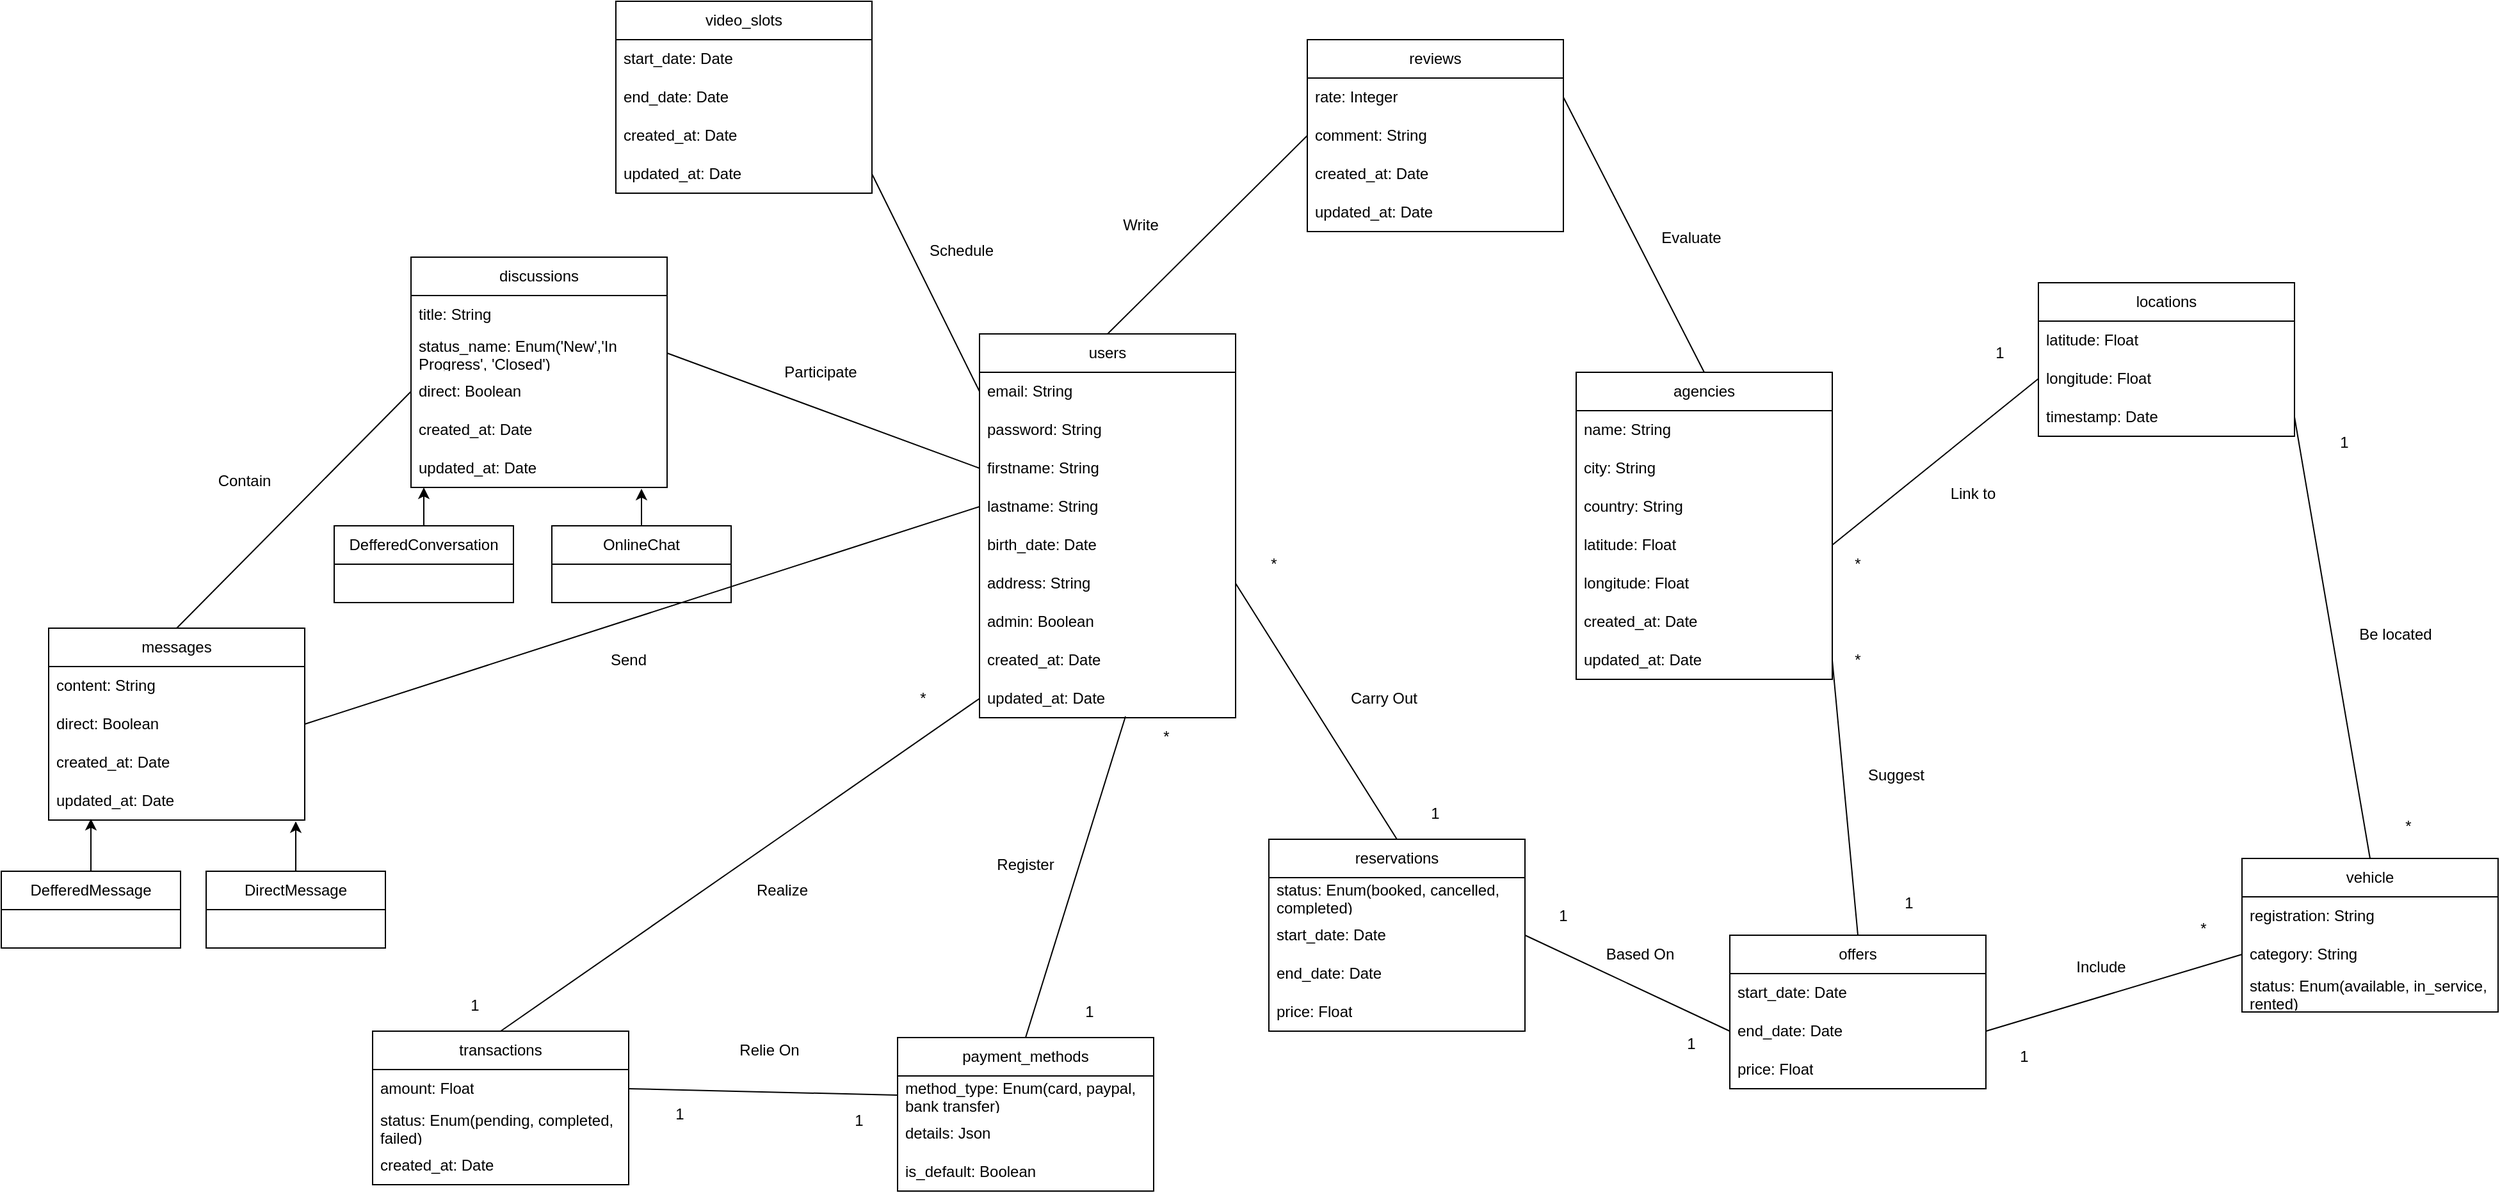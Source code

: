 <mxfile version="24.7.7">
  <diagram name="Page-1" id="HTvIIr98uRL_a_d4ipdB">
    <mxGraphModel dx="2876" dy="2272" grid="1" gridSize="10" guides="1" tooltips="1" connect="1" arrows="1" fold="1" page="1" pageScale="1" pageWidth="827" pageHeight="1169" math="0" shadow="0">
      <root>
        <mxCell id="0" />
        <mxCell id="1" parent="0" />
        <mxCell id="pW8ajcac4fSttpCpemU--8" value="users" style="swimlane;fontStyle=0;childLayout=stackLayout;horizontal=1;startSize=30;horizontalStack=0;resizeParent=1;resizeParentMax=0;resizeLast=0;collapsible=1;marginBottom=0;whiteSpace=wrap;html=1;direction=east;" parent="1" vertex="1">
          <mxGeometry x="314" y="240" width="200" height="300" as="geometry">
            <mxRectangle x="70" y="250" width="70" height="30" as="alternateBounds" />
          </mxGeometry>
        </mxCell>
        <mxCell id="pW8ajcac4fSttpCpemU--40" value="email: String" style="text;strokeColor=none;fillColor=none;align=left;verticalAlign=middle;spacingLeft=4;spacingRight=4;overflow=hidden;points=[[0,0.5],[1,0.5]];portConstraint=eastwest;rotatable=0;whiteSpace=wrap;html=1;" parent="pW8ajcac4fSttpCpemU--8" vertex="1">
          <mxGeometry y="30" width="200" height="30" as="geometry" />
        </mxCell>
        <mxCell id="pW8ajcac4fSttpCpemU--41" value="password: String" style="text;strokeColor=none;fillColor=none;align=left;verticalAlign=middle;spacingLeft=4;spacingRight=4;overflow=hidden;points=[[0,0.5],[1,0.5]];portConstraint=eastwest;rotatable=0;whiteSpace=wrap;html=1;" parent="pW8ajcac4fSttpCpemU--8" vertex="1">
          <mxGeometry y="60" width="200" height="30" as="geometry" />
        </mxCell>
        <mxCell id="pW8ajcac4fSttpCpemU--42" value="firstname: String" style="text;strokeColor=none;fillColor=none;align=left;verticalAlign=middle;spacingLeft=4;spacingRight=4;overflow=hidden;points=[[0,0.5],[1,0.5]];portConstraint=eastwest;rotatable=0;whiteSpace=wrap;html=1;" parent="pW8ajcac4fSttpCpemU--8" vertex="1">
          <mxGeometry y="90" width="200" height="30" as="geometry" />
        </mxCell>
        <mxCell id="pW8ajcac4fSttpCpemU--43" value="lastname: String" style="text;strokeColor=none;fillColor=none;align=left;verticalAlign=middle;spacingLeft=4;spacingRight=4;overflow=hidden;points=[[0,0.5],[1,0.5]];portConstraint=eastwest;rotatable=0;whiteSpace=wrap;html=1;" parent="pW8ajcac4fSttpCpemU--8" vertex="1">
          <mxGeometry y="120" width="200" height="30" as="geometry" />
        </mxCell>
        <mxCell id="r-kijd12sUwCmonQnRA--20" value="birth_date: Date" style="text;strokeColor=none;fillColor=none;align=left;verticalAlign=middle;spacingLeft=4;spacingRight=4;overflow=hidden;points=[[0,0.5],[1,0.5]];portConstraint=eastwest;rotatable=0;whiteSpace=wrap;html=1;" parent="pW8ajcac4fSttpCpemU--8" vertex="1">
          <mxGeometry y="150" width="200" height="30" as="geometry" />
        </mxCell>
        <mxCell id="POlcEpxpA0F8H1BoWV-a-1" value="address: String" style="text;strokeColor=none;fillColor=none;align=left;verticalAlign=middle;spacingLeft=4;spacingRight=4;overflow=hidden;points=[[0,0.5],[1,0.5]];portConstraint=eastwest;rotatable=0;whiteSpace=wrap;html=1;" parent="pW8ajcac4fSttpCpemU--8" vertex="1">
          <mxGeometry y="180" width="200" height="30" as="geometry" />
        </mxCell>
        <mxCell id="POlcEpxpA0F8H1BoWV-a-2" value="admin: Boolean" style="text;strokeColor=none;fillColor=none;align=left;verticalAlign=middle;spacingLeft=4;spacingRight=4;overflow=hidden;points=[[0,0.5],[1,0.5]];portConstraint=eastwest;rotatable=0;whiteSpace=wrap;html=1;" parent="pW8ajcac4fSttpCpemU--8" vertex="1">
          <mxGeometry y="210" width="200" height="30" as="geometry" />
        </mxCell>
        <mxCell id="POlcEpxpA0F8H1BoWV-a-11" value="created_at: Date" style="text;strokeColor=none;fillColor=none;align=left;verticalAlign=middle;spacingLeft=4;spacingRight=4;overflow=hidden;points=[[0,0.5],[1,0.5]];portConstraint=eastwest;rotatable=0;whiteSpace=wrap;html=1;" parent="pW8ajcac4fSttpCpemU--8" vertex="1">
          <mxGeometry y="240" width="200" height="30" as="geometry" />
        </mxCell>
        <mxCell id="POlcEpxpA0F8H1BoWV-a-12" value="updated_at: Date" style="text;strokeColor=none;fillColor=none;align=left;verticalAlign=middle;spacingLeft=4;spacingRight=4;overflow=hidden;points=[[0,0.5],[1,0.5]];portConstraint=eastwest;rotatable=0;whiteSpace=wrap;html=1;" parent="pW8ajcac4fSttpCpemU--8" vertex="1">
          <mxGeometry y="270" width="200" height="30" as="geometry" />
        </mxCell>
        <mxCell id="POlcEpxpA0F8H1BoWV-a-3" value="discussions" style="swimlane;fontStyle=0;childLayout=stackLayout;horizontal=1;startSize=30;horizontalStack=0;resizeParent=1;resizeParentMax=0;resizeLast=0;collapsible=1;marginBottom=0;whiteSpace=wrap;html=1;direction=east;" parent="1" vertex="1">
          <mxGeometry x="-130" y="180" width="200" height="180" as="geometry">
            <mxRectangle x="70" y="250" width="70" height="30" as="alternateBounds" />
          </mxGeometry>
        </mxCell>
        <mxCell id="POlcEpxpA0F8H1BoWV-a-4" value="title: String" style="text;strokeColor=none;fillColor=none;align=left;verticalAlign=middle;spacingLeft=4;spacingRight=4;overflow=hidden;points=[[0,0.5],[1,0.5]];portConstraint=eastwest;rotatable=0;whiteSpace=wrap;html=1;" parent="POlcEpxpA0F8H1BoWV-a-3" vertex="1">
          <mxGeometry y="30" width="200" height="30" as="geometry" />
        </mxCell>
        <mxCell id="POlcEpxpA0F8H1BoWV-a-5" value="status_name: Enum(&#39;New&#39;,&#39;In Progress&#39;, &#39;Closed&#39;)" style="text;strokeColor=none;fillColor=none;align=left;verticalAlign=middle;spacingLeft=4;spacingRight=4;overflow=hidden;points=[[0,0.5],[1,0.5]];portConstraint=eastwest;rotatable=0;whiteSpace=wrap;html=1;" parent="POlcEpxpA0F8H1BoWV-a-3" vertex="1">
          <mxGeometry y="60" width="200" height="30" as="geometry" />
        </mxCell>
        <mxCell id="POlcEpxpA0F8H1BoWV-a-6" value="direct: Boolean" style="text;strokeColor=none;fillColor=none;align=left;verticalAlign=middle;spacingLeft=4;spacingRight=4;overflow=hidden;points=[[0,0.5],[1,0.5]];portConstraint=eastwest;rotatable=0;whiteSpace=wrap;html=1;" parent="POlcEpxpA0F8H1BoWV-a-3" vertex="1">
          <mxGeometry y="90" width="200" height="30" as="geometry" />
        </mxCell>
        <mxCell id="POlcEpxpA0F8H1BoWV-a-13" value="created_at: Date" style="text;strokeColor=none;fillColor=none;align=left;verticalAlign=middle;spacingLeft=4;spacingRight=4;overflow=hidden;points=[[0,0.5],[1,0.5]];portConstraint=eastwest;rotatable=0;whiteSpace=wrap;html=1;" parent="POlcEpxpA0F8H1BoWV-a-3" vertex="1">
          <mxGeometry y="120" width="200" height="30" as="geometry" />
        </mxCell>
        <mxCell id="POlcEpxpA0F8H1BoWV-a-14" value="updated_at: Date" style="text;strokeColor=none;fillColor=none;align=left;verticalAlign=middle;spacingLeft=4;spacingRight=4;overflow=hidden;points=[[0,0.5],[1,0.5]];portConstraint=eastwest;rotatable=0;whiteSpace=wrap;html=1;" parent="POlcEpxpA0F8H1BoWV-a-3" vertex="1">
          <mxGeometry y="150" width="200" height="30" as="geometry" />
        </mxCell>
        <mxCell id="POlcEpxpA0F8H1BoWV-a-15" value="messages" style="swimlane;fontStyle=0;childLayout=stackLayout;horizontal=1;startSize=30;horizontalStack=0;resizeParent=1;resizeParentMax=0;resizeLast=0;collapsible=1;marginBottom=0;whiteSpace=wrap;html=1;direction=east;" parent="1" vertex="1">
          <mxGeometry x="-413" y="470" width="200" height="150" as="geometry">
            <mxRectangle x="70" y="250" width="70" height="30" as="alternateBounds" />
          </mxGeometry>
        </mxCell>
        <mxCell id="POlcEpxpA0F8H1BoWV-a-16" value="content: String" style="text;strokeColor=none;fillColor=none;align=left;verticalAlign=middle;spacingLeft=4;spacingRight=4;overflow=hidden;points=[[0,0.5],[1,0.5]];portConstraint=eastwest;rotatable=0;whiteSpace=wrap;html=1;" parent="POlcEpxpA0F8H1BoWV-a-15" vertex="1">
          <mxGeometry y="30" width="200" height="30" as="geometry" />
        </mxCell>
        <mxCell id="POlcEpxpA0F8H1BoWV-a-18" value="direct: Boolean" style="text;strokeColor=none;fillColor=none;align=left;verticalAlign=middle;spacingLeft=4;spacingRight=4;overflow=hidden;points=[[0,0.5],[1,0.5]];portConstraint=eastwest;rotatable=0;whiteSpace=wrap;html=1;" parent="POlcEpxpA0F8H1BoWV-a-15" vertex="1">
          <mxGeometry y="60" width="200" height="30" as="geometry" />
        </mxCell>
        <mxCell id="POlcEpxpA0F8H1BoWV-a-19" value="created_at: Date" style="text;strokeColor=none;fillColor=none;align=left;verticalAlign=middle;spacingLeft=4;spacingRight=4;overflow=hidden;points=[[0,0.5],[1,0.5]];portConstraint=eastwest;rotatable=0;whiteSpace=wrap;html=1;" parent="POlcEpxpA0F8H1BoWV-a-15" vertex="1">
          <mxGeometry y="90" width="200" height="30" as="geometry" />
        </mxCell>
        <mxCell id="POlcEpxpA0F8H1BoWV-a-20" value="updated_at: Date" style="text;strokeColor=none;fillColor=none;align=left;verticalAlign=middle;spacingLeft=4;spacingRight=4;overflow=hidden;points=[[0,0.5],[1,0.5]];portConstraint=eastwest;rotatable=0;whiteSpace=wrap;html=1;" parent="POlcEpxpA0F8H1BoWV-a-15" vertex="1">
          <mxGeometry y="120" width="200" height="30" as="geometry" />
        </mxCell>
        <mxCell id="POlcEpxpA0F8H1BoWV-a-21" value="DirectMessage" style="swimlane;fontStyle=0;childLayout=stackLayout;horizontal=1;startSize=30;horizontalStack=0;resizeParent=1;resizeParentMax=0;resizeLast=0;collapsible=1;marginBottom=0;whiteSpace=wrap;html=1;" parent="1" vertex="1">
          <mxGeometry x="-290" y="660" width="140" height="60" as="geometry" />
        </mxCell>
        <mxCell id="POlcEpxpA0F8H1BoWV-a-27" style="edgeStyle=orthogonalEdgeStyle;rounded=0;orthogonalLoop=1;jettySize=auto;html=1;entryX=0.965;entryY=1.033;entryDx=0;entryDy=0;entryPerimeter=0;" parent="1" source="POlcEpxpA0F8H1BoWV-a-21" target="POlcEpxpA0F8H1BoWV-a-20" edge="1">
          <mxGeometry relative="1" as="geometry" />
        </mxCell>
        <mxCell id="POlcEpxpA0F8H1BoWV-a-28" value="DefferedMessage" style="swimlane;fontStyle=0;childLayout=stackLayout;horizontal=1;startSize=30;horizontalStack=0;resizeParent=1;resizeParentMax=0;resizeLast=0;collapsible=1;marginBottom=0;whiteSpace=wrap;html=1;" parent="1" vertex="1">
          <mxGeometry x="-450" y="660" width="140" height="60" as="geometry" />
        </mxCell>
        <mxCell id="POlcEpxpA0F8H1BoWV-a-29" style="edgeStyle=orthogonalEdgeStyle;rounded=0;orthogonalLoop=1;jettySize=auto;html=1;entryX=0.165;entryY=0.967;entryDx=0;entryDy=0;entryPerimeter=0;" parent="1" source="POlcEpxpA0F8H1BoWV-a-28" target="POlcEpxpA0F8H1BoWV-a-20" edge="1">
          <mxGeometry relative="1" as="geometry" />
        </mxCell>
        <mxCell id="POlcEpxpA0F8H1BoWV-a-30" value="OnlineChat" style="swimlane;fontStyle=0;childLayout=stackLayout;horizontal=1;startSize=30;horizontalStack=0;resizeParent=1;resizeParentMax=0;resizeLast=0;collapsible=1;marginBottom=0;whiteSpace=wrap;html=1;" parent="1" vertex="1">
          <mxGeometry x="-20" y="390" width="140" height="60" as="geometry" />
        </mxCell>
        <mxCell id="POlcEpxpA0F8H1BoWV-a-31" value="DefferedConversation" style="swimlane;fontStyle=0;childLayout=stackLayout;horizontal=1;startSize=30;horizontalStack=0;resizeParent=1;resizeParentMax=0;resizeLast=0;collapsible=1;marginBottom=0;whiteSpace=wrap;html=1;" parent="1" vertex="1">
          <mxGeometry x="-190" y="390" width="140" height="60" as="geometry" />
        </mxCell>
        <mxCell id="POlcEpxpA0F8H1BoWV-a-32" style="edgeStyle=orthogonalEdgeStyle;rounded=0;orthogonalLoop=1;jettySize=auto;html=1;entryX=0.05;entryY=1;entryDx=0;entryDy=0;entryPerimeter=0;" parent="1" source="POlcEpxpA0F8H1BoWV-a-31" target="POlcEpxpA0F8H1BoWV-a-14" edge="1">
          <mxGeometry relative="1" as="geometry" />
        </mxCell>
        <mxCell id="POlcEpxpA0F8H1BoWV-a-33" style="edgeStyle=orthogonalEdgeStyle;rounded=0;orthogonalLoop=1;jettySize=auto;html=1;entryX=0.9;entryY=1.033;entryDx=0;entryDy=0;entryPerimeter=0;" parent="1" source="POlcEpxpA0F8H1BoWV-a-30" target="POlcEpxpA0F8H1BoWV-a-14" edge="1">
          <mxGeometry relative="1" as="geometry" />
        </mxCell>
        <mxCell id="KvNbmY1U7MJzMV-XdOef-1" value="video_slots" style="swimlane;fontStyle=0;childLayout=stackLayout;horizontal=1;startSize=30;horizontalStack=0;resizeParent=1;resizeParentMax=0;resizeLast=0;collapsible=1;marginBottom=0;whiteSpace=wrap;html=1;direction=east;" vertex="1" parent="1">
          <mxGeometry x="30" y="-20" width="200" height="150" as="geometry">
            <mxRectangle x="70" y="250" width="70" height="30" as="alternateBounds" />
          </mxGeometry>
        </mxCell>
        <mxCell id="KvNbmY1U7MJzMV-XdOef-2" value="start_date: Date" style="text;strokeColor=none;fillColor=none;align=left;verticalAlign=middle;spacingLeft=4;spacingRight=4;overflow=hidden;points=[[0,0.5],[1,0.5]];portConstraint=eastwest;rotatable=0;whiteSpace=wrap;html=1;" vertex="1" parent="KvNbmY1U7MJzMV-XdOef-1">
          <mxGeometry y="30" width="200" height="30" as="geometry" />
        </mxCell>
        <mxCell id="KvNbmY1U7MJzMV-XdOef-3" value="end_date: Date" style="text;strokeColor=none;fillColor=none;align=left;verticalAlign=middle;spacingLeft=4;spacingRight=4;overflow=hidden;points=[[0,0.5],[1,0.5]];portConstraint=eastwest;rotatable=0;whiteSpace=wrap;html=1;" vertex="1" parent="KvNbmY1U7MJzMV-XdOef-1">
          <mxGeometry y="60" width="200" height="30" as="geometry" />
        </mxCell>
        <mxCell id="KvNbmY1U7MJzMV-XdOef-5" value="created_at: Date" style="text;strokeColor=none;fillColor=none;align=left;verticalAlign=middle;spacingLeft=4;spacingRight=4;overflow=hidden;points=[[0,0.5],[1,0.5]];portConstraint=eastwest;rotatable=0;whiteSpace=wrap;html=1;" vertex="1" parent="KvNbmY1U7MJzMV-XdOef-1">
          <mxGeometry y="90" width="200" height="30" as="geometry" />
        </mxCell>
        <mxCell id="KvNbmY1U7MJzMV-XdOef-6" value="updated_at: Date" style="text;strokeColor=none;fillColor=none;align=left;verticalAlign=middle;spacingLeft=4;spacingRight=4;overflow=hidden;points=[[0,0.5],[1,0.5]];portConstraint=eastwest;rotatable=0;whiteSpace=wrap;html=1;" vertex="1" parent="KvNbmY1U7MJzMV-XdOef-1">
          <mxGeometry y="120" width="200" height="30" as="geometry" />
        </mxCell>
        <mxCell id="KvNbmY1U7MJzMV-XdOef-7" value="" style="endArrow=none;html=1;rounded=0;entryX=0;entryY=0.5;entryDx=0;entryDy=0;exitX=1;exitY=0.5;exitDx=0;exitDy=0;" edge="1" parent="1" source="POlcEpxpA0F8H1BoWV-a-18" target="pW8ajcac4fSttpCpemU--43">
          <mxGeometry width="50" height="50" relative="1" as="geometry">
            <mxPoint x="210" y="320" as="sourcePoint" />
            <mxPoint x="260" y="270" as="targetPoint" />
          </mxGeometry>
        </mxCell>
        <mxCell id="KvNbmY1U7MJzMV-XdOef-8" value="" style="endArrow=none;html=1;rounded=0;entryX=0;entryY=0.5;entryDx=0;entryDy=0;exitX=0.5;exitY=0;exitDx=0;exitDy=0;" edge="1" parent="1" source="POlcEpxpA0F8H1BoWV-a-15" target="POlcEpxpA0F8H1BoWV-a-6">
          <mxGeometry width="50" height="50" relative="1" as="geometry">
            <mxPoint x="-203" y="555" as="sourcePoint" />
            <mxPoint x="324" y="385" as="targetPoint" />
          </mxGeometry>
        </mxCell>
        <mxCell id="KvNbmY1U7MJzMV-XdOef-9" value="" style="endArrow=none;html=1;rounded=0;entryX=0;entryY=0.5;entryDx=0;entryDy=0;exitX=1;exitY=0.5;exitDx=0;exitDy=0;" edge="1" parent="1" source="KvNbmY1U7MJzMV-XdOef-6" target="pW8ajcac4fSttpCpemU--40">
          <mxGeometry width="50" height="50" relative="1" as="geometry">
            <mxPoint x="-303" y="480" as="sourcePoint" />
            <mxPoint x="40" y="35" as="targetPoint" />
          </mxGeometry>
        </mxCell>
        <mxCell id="KvNbmY1U7MJzMV-XdOef-10" value="reviews" style="swimlane;fontStyle=0;childLayout=stackLayout;horizontal=1;startSize=30;horizontalStack=0;resizeParent=1;resizeParentMax=0;resizeLast=0;collapsible=1;marginBottom=0;whiteSpace=wrap;html=1;direction=east;" vertex="1" parent="1">
          <mxGeometry x="570" y="10" width="200" height="150" as="geometry">
            <mxRectangle x="70" y="250" width="70" height="30" as="alternateBounds" />
          </mxGeometry>
        </mxCell>
        <mxCell id="KvNbmY1U7MJzMV-XdOef-11" value="rate: Integer" style="text;strokeColor=none;fillColor=none;align=left;verticalAlign=middle;spacingLeft=4;spacingRight=4;overflow=hidden;points=[[0,0.5],[1,0.5]];portConstraint=eastwest;rotatable=0;whiteSpace=wrap;html=1;" vertex="1" parent="KvNbmY1U7MJzMV-XdOef-10">
          <mxGeometry y="30" width="200" height="30" as="geometry" />
        </mxCell>
        <mxCell id="KvNbmY1U7MJzMV-XdOef-12" value="comment: String" style="text;strokeColor=none;fillColor=none;align=left;verticalAlign=middle;spacingLeft=4;spacingRight=4;overflow=hidden;points=[[0,0.5],[1,0.5]];portConstraint=eastwest;rotatable=0;whiteSpace=wrap;html=1;" vertex="1" parent="KvNbmY1U7MJzMV-XdOef-10">
          <mxGeometry y="60" width="200" height="30" as="geometry" />
        </mxCell>
        <mxCell id="KvNbmY1U7MJzMV-XdOef-13" value="created_at: Date" style="text;strokeColor=none;fillColor=none;align=left;verticalAlign=middle;spacingLeft=4;spacingRight=4;overflow=hidden;points=[[0,0.5],[1,0.5]];portConstraint=eastwest;rotatable=0;whiteSpace=wrap;html=1;" vertex="1" parent="KvNbmY1U7MJzMV-XdOef-10">
          <mxGeometry y="90" width="200" height="30" as="geometry" />
        </mxCell>
        <mxCell id="KvNbmY1U7MJzMV-XdOef-14" value="updated_at: Date" style="text;strokeColor=none;fillColor=none;align=left;verticalAlign=middle;spacingLeft=4;spacingRight=4;overflow=hidden;points=[[0,0.5],[1,0.5]];portConstraint=eastwest;rotatable=0;whiteSpace=wrap;html=1;" vertex="1" parent="KvNbmY1U7MJzMV-XdOef-10">
          <mxGeometry y="120" width="200" height="30" as="geometry" />
        </mxCell>
        <mxCell id="KvNbmY1U7MJzMV-XdOef-15" value="" style="endArrow=none;html=1;rounded=0;entryX=0.5;entryY=0;entryDx=0;entryDy=0;exitX=0;exitY=0.5;exitDx=0;exitDy=0;" edge="1" parent="1" source="KvNbmY1U7MJzMV-XdOef-12" target="pW8ajcac4fSttpCpemU--8">
          <mxGeometry width="50" height="50" relative="1" as="geometry">
            <mxPoint x="240" y="125" as="sourcePoint" />
            <mxPoint x="324" y="295" as="targetPoint" />
          </mxGeometry>
        </mxCell>
        <mxCell id="KvNbmY1U7MJzMV-XdOef-16" value="agencies" style="swimlane;fontStyle=0;childLayout=stackLayout;horizontal=1;startSize=30;horizontalStack=0;resizeParent=1;resizeParentMax=0;resizeLast=0;collapsible=1;marginBottom=0;whiteSpace=wrap;html=1;direction=east;" vertex="1" parent="1">
          <mxGeometry x="780" y="270" width="200" height="240" as="geometry">
            <mxRectangle x="70" y="250" width="70" height="30" as="alternateBounds" />
          </mxGeometry>
        </mxCell>
        <mxCell id="KvNbmY1U7MJzMV-XdOef-17" value="name: String" style="text;strokeColor=none;fillColor=none;align=left;verticalAlign=middle;spacingLeft=4;spacingRight=4;overflow=hidden;points=[[0,0.5],[1,0.5]];portConstraint=eastwest;rotatable=0;whiteSpace=wrap;html=1;" vertex="1" parent="KvNbmY1U7MJzMV-XdOef-16">
          <mxGeometry y="30" width="200" height="30" as="geometry" />
        </mxCell>
        <mxCell id="KvNbmY1U7MJzMV-XdOef-18" value="city: String" style="text;strokeColor=none;fillColor=none;align=left;verticalAlign=middle;spacingLeft=4;spacingRight=4;overflow=hidden;points=[[0,0.5],[1,0.5]];portConstraint=eastwest;rotatable=0;whiteSpace=wrap;html=1;" vertex="1" parent="KvNbmY1U7MJzMV-XdOef-16">
          <mxGeometry y="60" width="200" height="30" as="geometry" />
        </mxCell>
        <mxCell id="KvNbmY1U7MJzMV-XdOef-19" value="country: String" style="text;strokeColor=none;fillColor=none;align=left;verticalAlign=middle;spacingLeft=4;spacingRight=4;overflow=hidden;points=[[0,0.5],[1,0.5]];portConstraint=eastwest;rotatable=0;whiteSpace=wrap;html=1;" vertex="1" parent="KvNbmY1U7MJzMV-XdOef-16">
          <mxGeometry y="90" width="200" height="30" as="geometry" />
        </mxCell>
        <mxCell id="KvNbmY1U7MJzMV-XdOef-24" value="latitude: Float" style="text;strokeColor=none;fillColor=none;align=left;verticalAlign=middle;spacingLeft=4;spacingRight=4;overflow=hidden;points=[[0,0.5],[1,0.5]];portConstraint=eastwest;rotatable=0;whiteSpace=wrap;html=1;" vertex="1" parent="KvNbmY1U7MJzMV-XdOef-16">
          <mxGeometry y="120" width="200" height="30" as="geometry" />
        </mxCell>
        <mxCell id="KvNbmY1U7MJzMV-XdOef-23" value="longitude: Float" style="text;strokeColor=none;fillColor=none;align=left;verticalAlign=middle;spacingLeft=4;spacingRight=4;overflow=hidden;points=[[0,0.5],[1,0.5]];portConstraint=eastwest;rotatable=0;whiteSpace=wrap;html=1;" vertex="1" parent="KvNbmY1U7MJzMV-XdOef-16">
          <mxGeometry y="150" width="200" height="30" as="geometry" />
        </mxCell>
        <mxCell id="KvNbmY1U7MJzMV-XdOef-22" value="created_at: Date" style="text;strokeColor=none;fillColor=none;align=left;verticalAlign=middle;spacingLeft=4;spacingRight=4;overflow=hidden;points=[[0,0.5],[1,0.5]];portConstraint=eastwest;rotatable=0;whiteSpace=wrap;html=1;" vertex="1" parent="KvNbmY1U7MJzMV-XdOef-16">
          <mxGeometry y="180" width="200" height="30" as="geometry" />
        </mxCell>
        <mxCell id="KvNbmY1U7MJzMV-XdOef-20" value="updated_at: Date" style="text;strokeColor=none;fillColor=none;align=left;verticalAlign=middle;spacingLeft=4;spacingRight=4;overflow=hidden;points=[[0,0.5],[1,0.5]];portConstraint=eastwest;rotatable=0;whiteSpace=wrap;html=1;" vertex="1" parent="KvNbmY1U7MJzMV-XdOef-16">
          <mxGeometry y="210" width="200" height="30" as="geometry" />
        </mxCell>
        <mxCell id="KvNbmY1U7MJzMV-XdOef-21" value="" style="endArrow=none;html=1;rounded=0;entryX=1;entryY=0.5;entryDx=0;entryDy=0;exitX=0.5;exitY=0;exitDx=0;exitDy=0;" edge="1" parent="1" source="KvNbmY1U7MJzMV-XdOef-16" target="KvNbmY1U7MJzMV-XdOef-11">
          <mxGeometry width="50" height="50" relative="1" as="geometry">
            <mxPoint x="927" y="180" as="sourcePoint" />
            <mxPoint x="770" y="18" as="targetPoint" />
          </mxGeometry>
        </mxCell>
        <mxCell id="KvNbmY1U7MJzMV-XdOef-25" value="locations" style="swimlane;fontStyle=0;childLayout=stackLayout;horizontal=1;startSize=30;horizontalStack=0;resizeParent=1;resizeParentMax=0;resizeLast=0;collapsible=1;marginBottom=0;whiteSpace=wrap;html=1;direction=east;" vertex="1" parent="1">
          <mxGeometry x="1141" y="200" width="200" height="120" as="geometry">
            <mxRectangle x="70" y="250" width="70" height="30" as="alternateBounds" />
          </mxGeometry>
        </mxCell>
        <mxCell id="KvNbmY1U7MJzMV-XdOef-26" value="latitude: Float" style="text;strokeColor=none;fillColor=none;align=left;verticalAlign=middle;spacingLeft=4;spacingRight=4;overflow=hidden;points=[[0,0.5],[1,0.5]];portConstraint=eastwest;rotatable=0;whiteSpace=wrap;html=1;" vertex="1" parent="KvNbmY1U7MJzMV-XdOef-25">
          <mxGeometry y="30" width="200" height="30" as="geometry" />
        </mxCell>
        <mxCell id="KvNbmY1U7MJzMV-XdOef-27" value="longitude: Float" style="text;strokeColor=none;fillColor=none;align=left;verticalAlign=middle;spacingLeft=4;spacingRight=4;overflow=hidden;points=[[0,0.5],[1,0.5]];portConstraint=eastwest;rotatable=0;whiteSpace=wrap;html=1;" vertex="1" parent="KvNbmY1U7MJzMV-XdOef-25">
          <mxGeometry y="60" width="200" height="30" as="geometry" />
        </mxCell>
        <mxCell id="KvNbmY1U7MJzMV-XdOef-28" value="timestamp: Date" style="text;strokeColor=none;fillColor=none;align=left;verticalAlign=middle;spacingLeft=4;spacingRight=4;overflow=hidden;points=[[0,0.5],[1,0.5]];portConstraint=eastwest;rotatable=0;whiteSpace=wrap;html=1;" vertex="1" parent="KvNbmY1U7MJzMV-XdOef-25">
          <mxGeometry y="90" width="200" height="30" as="geometry" />
        </mxCell>
        <mxCell id="KvNbmY1U7MJzMV-XdOef-34" value="vehicle" style="swimlane;fontStyle=0;childLayout=stackLayout;horizontal=1;startSize=30;horizontalStack=0;resizeParent=1;resizeParentMax=0;resizeLast=0;collapsible=1;marginBottom=0;whiteSpace=wrap;html=1;direction=east;" vertex="1" parent="1">
          <mxGeometry x="1300" y="650" width="200" height="120" as="geometry">
            <mxRectangle x="70" y="250" width="70" height="30" as="alternateBounds" />
          </mxGeometry>
        </mxCell>
        <mxCell id="KvNbmY1U7MJzMV-XdOef-35" value="registration: String" style="text;strokeColor=none;fillColor=none;align=left;verticalAlign=middle;spacingLeft=4;spacingRight=4;overflow=hidden;points=[[0,0.5],[1,0.5]];portConstraint=eastwest;rotatable=0;whiteSpace=wrap;html=1;" vertex="1" parent="KvNbmY1U7MJzMV-XdOef-34">
          <mxGeometry y="30" width="200" height="30" as="geometry" />
        </mxCell>
        <mxCell id="KvNbmY1U7MJzMV-XdOef-36" value="category: String" style="text;strokeColor=none;fillColor=none;align=left;verticalAlign=middle;spacingLeft=4;spacingRight=4;overflow=hidden;points=[[0,0.5],[1,0.5]];portConstraint=eastwest;rotatable=0;whiteSpace=wrap;html=1;" vertex="1" parent="KvNbmY1U7MJzMV-XdOef-34">
          <mxGeometry y="60" width="200" height="30" as="geometry" />
        </mxCell>
        <mxCell id="KvNbmY1U7MJzMV-XdOef-37" value="status: Enum(available, in_service, rented)" style="text;strokeColor=none;fillColor=none;align=left;verticalAlign=middle;spacingLeft=4;spacingRight=4;overflow=hidden;points=[[0,0.5],[1,0.5]];portConstraint=eastwest;rotatable=0;whiteSpace=wrap;html=1;" vertex="1" parent="KvNbmY1U7MJzMV-XdOef-34">
          <mxGeometry y="90" width="200" height="30" as="geometry" />
        </mxCell>
        <mxCell id="KvNbmY1U7MJzMV-XdOef-39" value="reservations" style="swimlane;fontStyle=0;childLayout=stackLayout;horizontal=1;startSize=30;horizontalStack=0;resizeParent=1;resizeParentMax=0;resizeLast=0;collapsible=1;marginBottom=0;whiteSpace=wrap;html=1;direction=east;" vertex="1" parent="1">
          <mxGeometry x="540" y="635" width="200" height="150" as="geometry">
            <mxRectangle x="70" y="250" width="70" height="30" as="alternateBounds" />
          </mxGeometry>
        </mxCell>
        <mxCell id="KvNbmY1U7MJzMV-XdOef-40" value="status: Enum(booked, cancelled, completed)" style="text;strokeColor=none;fillColor=none;align=left;verticalAlign=middle;spacingLeft=4;spacingRight=4;overflow=hidden;points=[[0,0.5],[1,0.5]];portConstraint=eastwest;rotatable=0;whiteSpace=wrap;html=1;" vertex="1" parent="KvNbmY1U7MJzMV-XdOef-39">
          <mxGeometry y="30" width="200" height="30" as="geometry" />
        </mxCell>
        <mxCell id="KvNbmY1U7MJzMV-XdOef-41" value="start_date: Date" style="text;strokeColor=none;fillColor=none;align=left;verticalAlign=middle;spacingLeft=4;spacingRight=4;overflow=hidden;points=[[0,0.5],[1,0.5]];portConstraint=eastwest;rotatable=0;whiteSpace=wrap;html=1;" vertex="1" parent="KvNbmY1U7MJzMV-XdOef-39">
          <mxGeometry y="60" width="200" height="30" as="geometry" />
        </mxCell>
        <mxCell id="KvNbmY1U7MJzMV-XdOef-42" value="end_date: Date" style="text;strokeColor=none;fillColor=none;align=left;verticalAlign=middle;spacingLeft=4;spacingRight=4;overflow=hidden;points=[[0,0.5],[1,0.5]];portConstraint=eastwest;rotatable=0;whiteSpace=wrap;html=1;" vertex="1" parent="KvNbmY1U7MJzMV-XdOef-39">
          <mxGeometry y="90" width="200" height="30" as="geometry" />
        </mxCell>
        <mxCell id="KvNbmY1U7MJzMV-XdOef-43" value="price: Float" style="text;strokeColor=none;fillColor=none;align=left;verticalAlign=middle;spacingLeft=4;spacingRight=4;overflow=hidden;points=[[0,0.5],[1,0.5]];portConstraint=eastwest;rotatable=0;whiteSpace=wrap;html=1;" vertex="1" parent="KvNbmY1U7MJzMV-XdOef-39">
          <mxGeometry y="120" width="200" height="30" as="geometry" />
        </mxCell>
        <mxCell id="KvNbmY1U7MJzMV-XdOef-47" value="offers" style="swimlane;fontStyle=0;childLayout=stackLayout;horizontal=1;startSize=30;horizontalStack=0;resizeParent=1;resizeParentMax=0;resizeLast=0;collapsible=1;marginBottom=0;whiteSpace=wrap;html=1;direction=east;" vertex="1" parent="1">
          <mxGeometry x="900" y="710" width="200" height="120" as="geometry">
            <mxRectangle x="70" y="250" width="70" height="30" as="alternateBounds" />
          </mxGeometry>
        </mxCell>
        <mxCell id="KvNbmY1U7MJzMV-XdOef-48" value="start_date: Date" style="text;strokeColor=none;fillColor=none;align=left;verticalAlign=middle;spacingLeft=4;spacingRight=4;overflow=hidden;points=[[0,0.5],[1,0.5]];portConstraint=eastwest;rotatable=0;whiteSpace=wrap;html=1;" vertex="1" parent="KvNbmY1U7MJzMV-XdOef-47">
          <mxGeometry y="30" width="200" height="30" as="geometry" />
        </mxCell>
        <mxCell id="KvNbmY1U7MJzMV-XdOef-49" value="end_date: Date" style="text;strokeColor=none;fillColor=none;align=left;verticalAlign=middle;spacingLeft=4;spacingRight=4;overflow=hidden;points=[[0,0.5],[1,0.5]];portConstraint=eastwest;rotatable=0;whiteSpace=wrap;html=1;" vertex="1" parent="KvNbmY1U7MJzMV-XdOef-47">
          <mxGeometry y="60" width="200" height="30" as="geometry" />
        </mxCell>
        <mxCell id="KvNbmY1U7MJzMV-XdOef-50" value="price: Float" style="text;strokeColor=none;fillColor=none;align=left;verticalAlign=middle;spacingLeft=4;spacingRight=4;overflow=hidden;points=[[0,0.5],[1,0.5]];portConstraint=eastwest;rotatable=0;whiteSpace=wrap;html=1;" vertex="1" parent="KvNbmY1U7MJzMV-XdOef-47">
          <mxGeometry y="90" width="200" height="30" as="geometry" />
        </mxCell>
        <mxCell id="KvNbmY1U7MJzMV-XdOef-53" value="" style="endArrow=none;html=1;rounded=0;entryX=1;entryY=0.5;entryDx=0;entryDy=0;exitX=0.5;exitY=0;exitDx=0;exitDy=0;" edge="1" parent="1" source="KvNbmY1U7MJzMV-XdOef-39" target="POlcEpxpA0F8H1BoWV-a-1">
          <mxGeometry width="50" height="50" relative="1" as="geometry">
            <mxPoint x="640" y="630" as="sourcePoint" />
            <mxPoint x="565" y="420" as="targetPoint" />
          </mxGeometry>
        </mxCell>
        <mxCell id="KvNbmY1U7MJzMV-XdOef-54" value="" style="endArrow=none;html=1;rounded=0;entryX=1;entryY=0.5;entryDx=0;entryDy=0;exitX=0;exitY=0.5;exitDx=0;exitDy=0;" edge="1" parent="1" source="KvNbmY1U7MJzMV-XdOef-49" target="KvNbmY1U7MJzMV-XdOef-41">
          <mxGeometry width="50" height="50" relative="1" as="geometry">
            <mxPoint x="886" y="740" as="sourcePoint" />
            <mxPoint x="760" y="540" as="targetPoint" />
          </mxGeometry>
        </mxCell>
        <mxCell id="KvNbmY1U7MJzMV-XdOef-55" value="" style="endArrow=none;html=1;rounded=0;entryX=1;entryY=0.5;entryDx=0;entryDy=0;exitX=0;exitY=0.5;exitDx=0;exitDy=0;" edge="1" parent="1" source="KvNbmY1U7MJzMV-XdOef-36" target="KvNbmY1U7MJzMV-XdOef-49">
          <mxGeometry width="50" height="50" relative="1" as="geometry">
            <mxPoint x="1290" y="747.5" as="sourcePoint" />
            <mxPoint x="1130" y="672.5" as="targetPoint" />
          </mxGeometry>
        </mxCell>
        <mxCell id="KvNbmY1U7MJzMV-XdOef-56" value="" style="endArrow=none;html=1;rounded=0;entryX=0.5;entryY=0;entryDx=0;entryDy=0;exitX=1;exitY=0.5;exitDx=0;exitDy=0;" edge="1" parent="1" source="KvNbmY1U7MJzMV-XdOef-20" target="KvNbmY1U7MJzMV-XdOef-47">
          <mxGeometry width="50" height="50" relative="1" as="geometry">
            <mxPoint x="1200" y="600" as="sourcePoint" />
            <mxPoint x="1000" y="660" as="targetPoint" />
          </mxGeometry>
        </mxCell>
        <mxCell id="KvNbmY1U7MJzMV-XdOef-57" value="" style="endArrow=none;html=1;rounded=0;entryX=0;entryY=0.5;entryDx=0;entryDy=0;exitX=1;exitY=0.5;exitDx=0;exitDy=0;" edge="1" parent="1" source="KvNbmY1U7MJzMV-XdOef-24" target="KvNbmY1U7MJzMV-XdOef-27">
          <mxGeometry width="50" height="50" relative="1" as="geometry">
            <mxPoint x="1090" y="430" as="sourcePoint" />
            <mxPoint x="1110" y="645" as="targetPoint" />
          </mxGeometry>
        </mxCell>
        <mxCell id="KvNbmY1U7MJzMV-XdOef-58" value="transactions" style="swimlane;fontStyle=0;childLayout=stackLayout;horizontal=1;startSize=30;horizontalStack=0;resizeParent=1;resizeParentMax=0;resizeLast=0;collapsible=1;marginBottom=0;whiteSpace=wrap;html=1;direction=east;" vertex="1" parent="1">
          <mxGeometry x="-160" y="785" width="200" height="120" as="geometry">
            <mxRectangle x="70" y="250" width="70" height="30" as="alternateBounds" />
          </mxGeometry>
        </mxCell>
        <mxCell id="KvNbmY1U7MJzMV-XdOef-59" value="amount: Float" style="text;strokeColor=none;fillColor=none;align=left;verticalAlign=middle;spacingLeft=4;spacingRight=4;overflow=hidden;points=[[0,0.5],[1,0.5]];portConstraint=eastwest;rotatable=0;whiteSpace=wrap;html=1;" vertex="1" parent="KvNbmY1U7MJzMV-XdOef-58">
          <mxGeometry y="30" width="200" height="30" as="geometry" />
        </mxCell>
        <mxCell id="KvNbmY1U7MJzMV-XdOef-63" value="status: Enum(pending, completed, failed)" style="text;strokeColor=none;fillColor=none;align=left;verticalAlign=middle;spacingLeft=4;spacingRight=4;overflow=hidden;points=[[0,0.5],[1,0.5]];portConstraint=eastwest;rotatable=0;whiteSpace=wrap;html=1;" vertex="1" parent="KvNbmY1U7MJzMV-XdOef-58">
          <mxGeometry y="60" width="200" height="30" as="geometry" />
        </mxCell>
        <mxCell id="KvNbmY1U7MJzMV-XdOef-61" value="created_at: Date" style="text;strokeColor=none;fillColor=none;align=left;verticalAlign=middle;spacingLeft=4;spacingRight=4;overflow=hidden;points=[[0,0.5],[1,0.5]];portConstraint=eastwest;rotatable=0;whiteSpace=wrap;html=1;" vertex="1" parent="KvNbmY1U7MJzMV-XdOef-58">
          <mxGeometry y="90" width="200" height="30" as="geometry" />
        </mxCell>
        <mxCell id="KvNbmY1U7MJzMV-XdOef-64" value="payment_methods" style="swimlane;fontStyle=0;childLayout=stackLayout;horizontal=1;startSize=30;horizontalStack=0;resizeParent=1;resizeParentMax=0;resizeLast=0;collapsible=1;marginBottom=0;whiteSpace=wrap;html=1;direction=east;" vertex="1" parent="1">
          <mxGeometry x="250" y="790" width="200" height="120" as="geometry">
            <mxRectangle x="70" y="250" width="70" height="30" as="alternateBounds" />
          </mxGeometry>
        </mxCell>
        <mxCell id="KvNbmY1U7MJzMV-XdOef-66" value="method_type: Enum(card, paypal, bank transfer)" style="text;strokeColor=none;fillColor=none;align=left;verticalAlign=middle;spacingLeft=4;spacingRight=4;overflow=hidden;points=[[0,0.5],[1,0.5]];portConstraint=eastwest;rotatable=0;whiteSpace=wrap;html=1;" vertex="1" parent="KvNbmY1U7MJzMV-XdOef-64">
          <mxGeometry y="30" width="200" height="30" as="geometry" />
        </mxCell>
        <mxCell id="KvNbmY1U7MJzMV-XdOef-67" value="details: Json" style="text;strokeColor=none;fillColor=none;align=left;verticalAlign=middle;spacingLeft=4;spacingRight=4;overflow=hidden;points=[[0,0.5],[1,0.5]];portConstraint=eastwest;rotatable=0;whiteSpace=wrap;html=1;" vertex="1" parent="KvNbmY1U7MJzMV-XdOef-64">
          <mxGeometry y="60" width="200" height="30" as="geometry" />
        </mxCell>
        <mxCell id="KvNbmY1U7MJzMV-XdOef-68" value="is_default: Boolean" style="text;strokeColor=none;fillColor=none;align=left;verticalAlign=middle;spacingLeft=4;spacingRight=4;overflow=hidden;points=[[0,0.5],[1,0.5]];portConstraint=eastwest;rotatable=0;whiteSpace=wrap;html=1;" vertex="1" parent="KvNbmY1U7MJzMV-XdOef-64">
          <mxGeometry y="90" width="200" height="30" as="geometry" />
        </mxCell>
        <mxCell id="KvNbmY1U7MJzMV-XdOef-69" value="" style="endArrow=none;html=1;rounded=0;entryX=0;entryY=0.5;entryDx=0;entryDy=0;exitX=0.5;exitY=0;exitDx=0;exitDy=0;" edge="1" parent="1" source="KvNbmY1U7MJzMV-XdOef-58" target="POlcEpxpA0F8H1BoWV-a-12">
          <mxGeometry width="50" height="50" relative="1" as="geometry">
            <mxPoint x="-203" y="555" as="sourcePoint" />
            <mxPoint x="324" y="385" as="targetPoint" />
          </mxGeometry>
        </mxCell>
        <mxCell id="KvNbmY1U7MJzMV-XdOef-70" value="" style="endArrow=none;html=1;rounded=0;entryX=0.57;entryY=0.967;entryDx=0;entryDy=0;exitX=0.5;exitY=0;exitDx=0;exitDy=0;entryPerimeter=0;" edge="1" parent="1" source="KvNbmY1U7MJzMV-XdOef-64" target="POlcEpxpA0F8H1BoWV-a-12">
          <mxGeometry width="50" height="50" relative="1" as="geometry">
            <mxPoint x="60" y="680" as="sourcePoint" />
            <mxPoint x="324" y="535" as="targetPoint" />
          </mxGeometry>
        </mxCell>
        <mxCell id="KvNbmY1U7MJzMV-XdOef-71" value="" style="endArrow=none;html=1;rounded=0;exitX=1;exitY=0.5;exitDx=0;exitDy=0;" edge="1" parent="1" source="KvNbmY1U7MJzMV-XdOef-59">
          <mxGeometry width="50" height="50" relative="1" as="geometry">
            <mxPoint x="-50" y="795" as="sourcePoint" />
            <mxPoint x="250" y="835" as="targetPoint" />
          </mxGeometry>
        </mxCell>
        <mxCell id="KvNbmY1U7MJzMV-XdOef-72" value="" style="endArrow=none;html=1;rounded=0;entryX=0;entryY=0.5;entryDx=0;entryDy=0;exitX=1;exitY=0.5;exitDx=0;exitDy=0;" edge="1" parent="1" source="POlcEpxpA0F8H1BoWV-a-5" target="pW8ajcac4fSttpCpemU--42">
          <mxGeometry width="50" height="50" relative="1" as="geometry">
            <mxPoint x="240" y="125" as="sourcePoint" />
            <mxPoint x="324" y="295" as="targetPoint" />
          </mxGeometry>
        </mxCell>
        <mxCell id="KvNbmY1U7MJzMV-XdOef-74" value="Register" style="text;html=1;align=center;verticalAlign=middle;whiteSpace=wrap;rounded=0;" vertex="1" parent="1">
          <mxGeometry x="320" y="640" width="60" height="30" as="geometry" />
        </mxCell>
        <mxCell id="KvNbmY1U7MJzMV-XdOef-75" value="Realize" style="text;html=1;align=center;verticalAlign=middle;whiteSpace=wrap;rounded=0;" vertex="1" parent="1">
          <mxGeometry x="130" y="660" width="60" height="30" as="geometry" />
        </mxCell>
        <mxCell id="KvNbmY1U7MJzMV-XdOef-77" value="Carry Out" style="text;html=1;align=center;verticalAlign=middle;whiteSpace=wrap;rounded=0;" vertex="1" parent="1">
          <mxGeometry x="600" y="510" width="60" height="30" as="geometry" />
        </mxCell>
        <mxCell id="KvNbmY1U7MJzMV-XdOef-79" value="Write" style="text;html=1;align=center;verticalAlign=middle;whiteSpace=wrap;rounded=0;" vertex="1" parent="1">
          <mxGeometry x="410" y="140" width="60" height="30" as="geometry" />
        </mxCell>
        <mxCell id="KvNbmY1U7MJzMV-XdOef-81" value="Participate" style="text;html=1;align=center;verticalAlign=middle;whiteSpace=wrap;rounded=0;" vertex="1" parent="1">
          <mxGeometry x="160" y="255" width="60" height="30" as="geometry" />
        </mxCell>
        <mxCell id="KvNbmY1U7MJzMV-XdOef-83" value="Schedule" style="text;html=1;align=center;verticalAlign=middle;whiteSpace=wrap;rounded=0;" vertex="1" parent="1">
          <mxGeometry x="270" y="160" width="60" height="30" as="geometry" />
        </mxCell>
        <mxCell id="KvNbmY1U7MJzMV-XdOef-85" value="Send" style="text;html=1;align=center;verticalAlign=middle;whiteSpace=wrap;rounded=0;" vertex="1" parent="1">
          <mxGeometry x="10" y="480" width="60" height="30" as="geometry" />
        </mxCell>
        <mxCell id="KvNbmY1U7MJzMV-XdOef-87" value="Contain" style="text;html=1;align=center;verticalAlign=middle;whiteSpace=wrap;rounded=0;" vertex="1" parent="1">
          <mxGeometry x="-290" y="340" width="60" height="30" as="geometry" />
        </mxCell>
        <mxCell id="KvNbmY1U7MJzMV-XdOef-88" value="Based On" style="text;html=1;align=center;verticalAlign=middle;whiteSpace=wrap;rounded=0;" vertex="1" parent="1">
          <mxGeometry x="800" y="710" width="60" height="30" as="geometry" />
        </mxCell>
        <mxCell id="KvNbmY1U7MJzMV-XdOef-89" value="Evaluate" style="text;html=1;align=center;verticalAlign=middle;whiteSpace=wrap;rounded=0;" vertex="1" parent="1">
          <mxGeometry x="840" y="150" width="60" height="30" as="geometry" />
        </mxCell>
        <mxCell id="KvNbmY1U7MJzMV-XdOef-92" value="Be located" style="text;html=1;align=center;verticalAlign=middle;whiteSpace=wrap;rounded=0;" vertex="1" parent="1">
          <mxGeometry x="1390" y="460" width="60" height="30" as="geometry" />
        </mxCell>
        <mxCell id="KvNbmY1U7MJzMV-XdOef-93" value="Include" style="text;html=1;align=center;verticalAlign=middle;whiteSpace=wrap;rounded=0;" vertex="1" parent="1">
          <mxGeometry x="1160" y="720" width="60" height="30" as="geometry" />
        </mxCell>
        <mxCell id="KvNbmY1U7MJzMV-XdOef-94" value="Suggest" style="text;html=1;align=center;verticalAlign=middle;whiteSpace=wrap;rounded=0;" vertex="1" parent="1">
          <mxGeometry x="1000" y="570" width="60" height="30" as="geometry" />
        </mxCell>
        <mxCell id="KvNbmY1U7MJzMV-XdOef-95" value="Relie On" style="text;html=1;align=center;verticalAlign=middle;whiteSpace=wrap;rounded=0;" vertex="1" parent="1">
          <mxGeometry x="120" y="785" width="60" height="30" as="geometry" />
        </mxCell>
        <mxCell id="KvNbmY1U7MJzMV-XdOef-96" value="1" style="text;html=1;align=center;verticalAlign=middle;whiteSpace=wrap;rounded=0;" vertex="1" parent="1">
          <mxGeometry x="50" y="835" width="60" height="30" as="geometry" />
        </mxCell>
        <mxCell id="KvNbmY1U7MJzMV-XdOef-99" value="1" style="text;html=1;align=center;verticalAlign=middle;whiteSpace=wrap;rounded=0;" vertex="1" parent="1">
          <mxGeometry x="190" y="840" width="60" height="30" as="geometry" />
        </mxCell>
        <mxCell id="KvNbmY1U7MJzMV-XdOef-100" value="1" style="text;html=1;align=center;verticalAlign=middle;whiteSpace=wrap;rounded=0;" vertex="1" parent="1">
          <mxGeometry x="370" y="755" width="60" height="30" as="geometry" />
        </mxCell>
        <mxCell id="KvNbmY1U7MJzMV-XdOef-103" value="1" style="text;html=1;align=center;verticalAlign=middle;whiteSpace=wrap;rounded=0;" vertex="1" parent="1">
          <mxGeometry x="-110" y="750" width="60" height="30" as="geometry" />
        </mxCell>
        <mxCell id="KvNbmY1U7MJzMV-XdOef-104" value="*" style="text;html=1;align=center;verticalAlign=middle;whiteSpace=wrap;rounded=0;" vertex="1" parent="1">
          <mxGeometry x="240" y="510" width="60" height="30" as="geometry" />
        </mxCell>
        <mxCell id="KvNbmY1U7MJzMV-XdOef-105" value="*" style="text;html=1;align=center;verticalAlign=middle;whiteSpace=wrap;rounded=0;" vertex="1" parent="1">
          <mxGeometry x="430" y="540" width="60" height="30" as="geometry" />
        </mxCell>
        <mxCell id="KvNbmY1U7MJzMV-XdOef-109" value="1" style="text;html=1;align=center;verticalAlign=middle;whiteSpace=wrap;rounded=0;" vertex="1" parent="1">
          <mxGeometry x="840" y="780" width="60" height="30" as="geometry" />
        </mxCell>
        <mxCell id="KvNbmY1U7MJzMV-XdOef-110" value="1" style="text;html=1;align=center;verticalAlign=middle;whiteSpace=wrap;rounded=0;" vertex="1" parent="1">
          <mxGeometry x="740" y="680" width="60" height="30" as="geometry" />
        </mxCell>
        <mxCell id="KvNbmY1U7MJzMV-XdOef-111" value="1" style="text;html=1;align=center;verticalAlign=middle;whiteSpace=wrap;rounded=0;" vertex="1" parent="1">
          <mxGeometry x="640" y="600" width="60" height="30" as="geometry" />
        </mxCell>
        <mxCell id="KvNbmY1U7MJzMV-XdOef-112" value="*" style="text;html=1;align=center;verticalAlign=middle;whiteSpace=wrap;rounded=0;" vertex="1" parent="1">
          <mxGeometry x="514" y="405" width="60" height="30" as="geometry" />
        </mxCell>
        <mxCell id="KvNbmY1U7MJzMV-XdOef-113" value="1" style="text;html=1;align=center;verticalAlign=middle;whiteSpace=wrap;rounded=0;" vertex="1" parent="1">
          <mxGeometry x="1100" y="790" width="60" height="30" as="geometry" />
        </mxCell>
        <mxCell id="KvNbmY1U7MJzMV-XdOef-115" value="*" style="text;html=1;align=center;verticalAlign=middle;whiteSpace=wrap;rounded=0;" vertex="1" parent="1">
          <mxGeometry x="1240" y="690" width="60" height="30" as="geometry" />
        </mxCell>
        <mxCell id="KvNbmY1U7MJzMV-XdOef-116" value="*" style="text;html=1;align=center;verticalAlign=middle;whiteSpace=wrap;rounded=0;" vertex="1" parent="1">
          <mxGeometry x="970" y="480" width="60" height="30" as="geometry" />
        </mxCell>
        <mxCell id="KvNbmY1U7MJzMV-XdOef-118" value="1" style="text;html=1;align=center;verticalAlign=middle;whiteSpace=wrap;rounded=0;" vertex="1" parent="1">
          <mxGeometry x="1010" y="670" width="60" height="30" as="geometry" />
        </mxCell>
        <mxCell id="KvNbmY1U7MJzMV-XdOef-119" value="" style="endArrow=none;html=1;rounded=0;entryX=0.5;entryY=0;entryDx=0;entryDy=0;exitX=1;exitY=0.5;exitDx=0;exitDy=0;" edge="1" parent="1" source="KvNbmY1U7MJzMV-XdOef-28" target="KvNbmY1U7MJzMV-XdOef-34">
          <mxGeometry width="50" height="50" relative="1" as="geometry">
            <mxPoint x="990" y="505" as="sourcePoint" />
            <mxPoint x="1010" y="720" as="targetPoint" />
          </mxGeometry>
        </mxCell>
        <mxCell id="KvNbmY1U7MJzMV-XdOef-120" value="*" style="text;html=1;align=center;verticalAlign=middle;whiteSpace=wrap;rounded=0;" vertex="1" parent="1">
          <mxGeometry x="1400" y="610" width="60" height="30" as="geometry" />
        </mxCell>
        <mxCell id="KvNbmY1U7MJzMV-XdOef-121" value="1" style="text;html=1;align=center;verticalAlign=middle;whiteSpace=wrap;rounded=0;" vertex="1" parent="1">
          <mxGeometry x="1350" y="310" width="60" height="30" as="geometry" />
        </mxCell>
        <mxCell id="KvNbmY1U7MJzMV-XdOef-122" value="*" style="text;html=1;align=center;verticalAlign=middle;whiteSpace=wrap;rounded=0;" vertex="1" parent="1">
          <mxGeometry x="970" y="405" width="60" height="30" as="geometry" />
        </mxCell>
        <mxCell id="KvNbmY1U7MJzMV-XdOef-123" value="1" style="text;html=1;align=center;verticalAlign=middle;whiteSpace=wrap;rounded=0;" vertex="1" parent="1">
          <mxGeometry x="1081" y="240" width="60" height="30" as="geometry" />
        </mxCell>
        <mxCell id="KvNbmY1U7MJzMV-XdOef-124" value="Link to" style="text;html=1;align=center;verticalAlign=middle;whiteSpace=wrap;rounded=0;" vertex="1" parent="1">
          <mxGeometry x="1060" y="350" width="60" height="30" as="geometry" />
        </mxCell>
      </root>
    </mxGraphModel>
  </diagram>
</mxfile>
